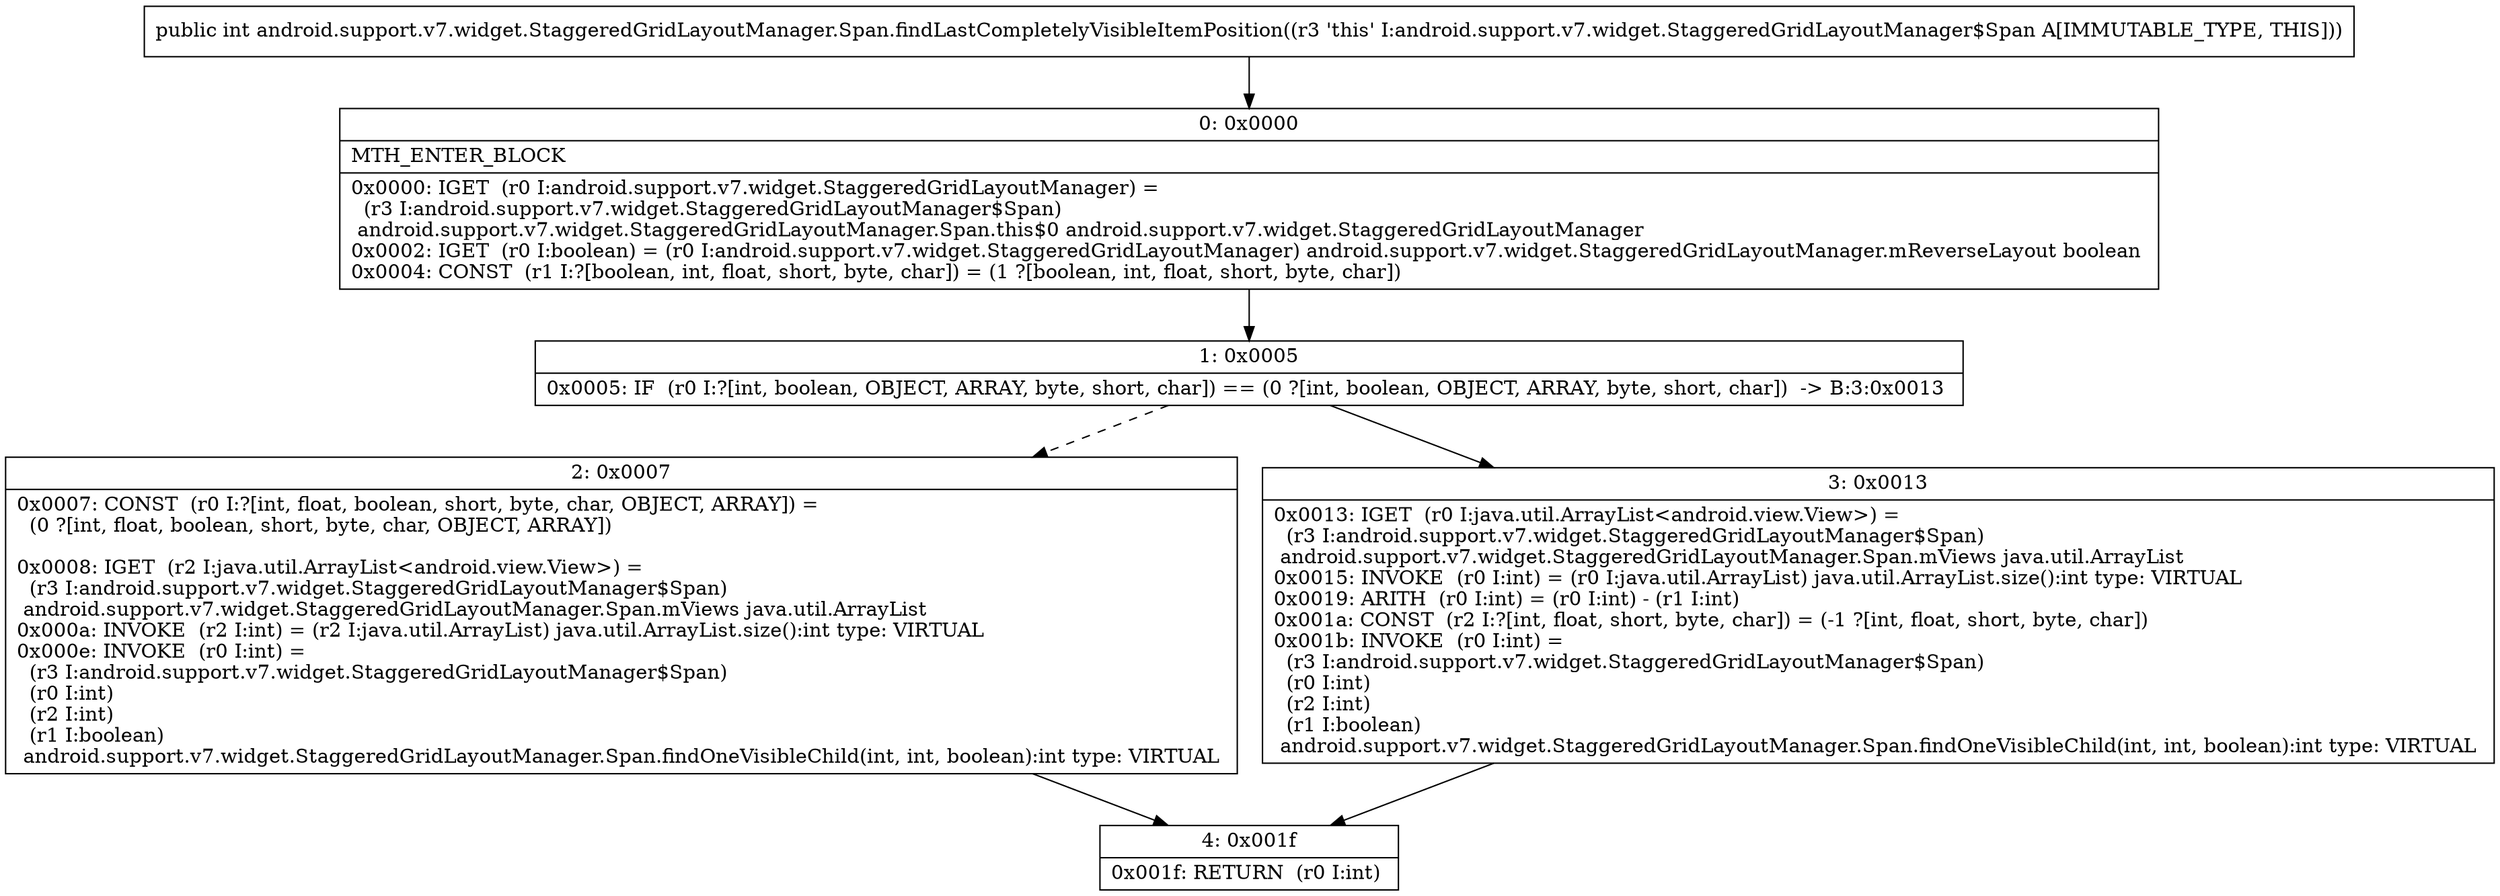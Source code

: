 digraph "CFG forandroid.support.v7.widget.StaggeredGridLayoutManager.Span.findLastCompletelyVisibleItemPosition()I" {
Node_0 [shape=record,label="{0\:\ 0x0000|MTH_ENTER_BLOCK\l|0x0000: IGET  (r0 I:android.support.v7.widget.StaggeredGridLayoutManager) = \l  (r3 I:android.support.v7.widget.StaggeredGridLayoutManager$Span)\l android.support.v7.widget.StaggeredGridLayoutManager.Span.this$0 android.support.v7.widget.StaggeredGridLayoutManager \l0x0002: IGET  (r0 I:boolean) = (r0 I:android.support.v7.widget.StaggeredGridLayoutManager) android.support.v7.widget.StaggeredGridLayoutManager.mReverseLayout boolean \l0x0004: CONST  (r1 I:?[boolean, int, float, short, byte, char]) = (1 ?[boolean, int, float, short, byte, char]) \l}"];
Node_1 [shape=record,label="{1\:\ 0x0005|0x0005: IF  (r0 I:?[int, boolean, OBJECT, ARRAY, byte, short, char]) == (0 ?[int, boolean, OBJECT, ARRAY, byte, short, char])  \-\> B:3:0x0013 \l}"];
Node_2 [shape=record,label="{2\:\ 0x0007|0x0007: CONST  (r0 I:?[int, float, boolean, short, byte, char, OBJECT, ARRAY]) = \l  (0 ?[int, float, boolean, short, byte, char, OBJECT, ARRAY])\l \l0x0008: IGET  (r2 I:java.util.ArrayList\<android.view.View\>) = \l  (r3 I:android.support.v7.widget.StaggeredGridLayoutManager$Span)\l android.support.v7.widget.StaggeredGridLayoutManager.Span.mViews java.util.ArrayList \l0x000a: INVOKE  (r2 I:int) = (r2 I:java.util.ArrayList) java.util.ArrayList.size():int type: VIRTUAL \l0x000e: INVOKE  (r0 I:int) = \l  (r3 I:android.support.v7.widget.StaggeredGridLayoutManager$Span)\l  (r0 I:int)\l  (r2 I:int)\l  (r1 I:boolean)\l android.support.v7.widget.StaggeredGridLayoutManager.Span.findOneVisibleChild(int, int, boolean):int type: VIRTUAL \l}"];
Node_3 [shape=record,label="{3\:\ 0x0013|0x0013: IGET  (r0 I:java.util.ArrayList\<android.view.View\>) = \l  (r3 I:android.support.v7.widget.StaggeredGridLayoutManager$Span)\l android.support.v7.widget.StaggeredGridLayoutManager.Span.mViews java.util.ArrayList \l0x0015: INVOKE  (r0 I:int) = (r0 I:java.util.ArrayList) java.util.ArrayList.size():int type: VIRTUAL \l0x0019: ARITH  (r0 I:int) = (r0 I:int) \- (r1 I:int) \l0x001a: CONST  (r2 I:?[int, float, short, byte, char]) = (\-1 ?[int, float, short, byte, char]) \l0x001b: INVOKE  (r0 I:int) = \l  (r3 I:android.support.v7.widget.StaggeredGridLayoutManager$Span)\l  (r0 I:int)\l  (r2 I:int)\l  (r1 I:boolean)\l android.support.v7.widget.StaggeredGridLayoutManager.Span.findOneVisibleChild(int, int, boolean):int type: VIRTUAL \l}"];
Node_4 [shape=record,label="{4\:\ 0x001f|0x001f: RETURN  (r0 I:int) \l}"];
MethodNode[shape=record,label="{public int android.support.v7.widget.StaggeredGridLayoutManager.Span.findLastCompletelyVisibleItemPosition((r3 'this' I:android.support.v7.widget.StaggeredGridLayoutManager$Span A[IMMUTABLE_TYPE, THIS])) }"];
MethodNode -> Node_0;
Node_0 -> Node_1;
Node_1 -> Node_2[style=dashed];
Node_1 -> Node_3;
Node_2 -> Node_4;
Node_3 -> Node_4;
}

